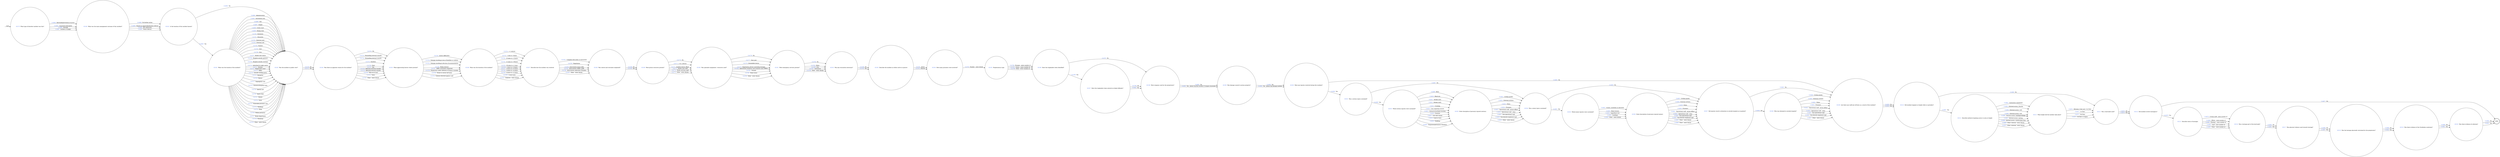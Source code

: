 digraph DISORDER_2 {
  rankdir=LR;
  node [shape = circle];

  START_NODE [label="", shape=none];
  START_NODE -> 63179 [label = "start"];
  END_NODE [label="END", shape="doublecircle"];
  63179 [label=< <FONT COLOR="royalblue">63179 </FONT> What type of disorder incident was this? >];
  63179 -> 63180 [label=< <FONT COLOR="royalblue">214684 </FONT> Barricade/prevention of access >];
  63179 -> 63180 [label=< <FONT COLOR="royalblue">214685 </FONT> Concerted indiscipline >];
  63179 -> 63180 [label=< <FONT COLOR="royalblue">214686 </FONT> Hostage >];
  63179 -> 63180 [label=< <FONT COLOR="royalblue">214687 </FONT> Incident at height >];
  63180 [label=< <FONT COLOR="royalblue">63180 </FONT> What was the main management outcome of this incident? >];
  63180 -> 63181 [label=< <FONT COLOR="royalblue">214688 </FONT> No further action >];
  63180 -> 63181 [label=< <FONT COLOR="royalblue">214689 </FONT> Placed on report/adjudication referral >];
  63180 -> 63181 [label=< <FONT COLOR="royalblue">214690 </FONT> IEP regression >];
  63180 -> 63181 [label=< <FONT COLOR="royalblue">214691 </FONT> Police referral >];
  63181 [label=< <FONT COLOR="royalblue">63181 </FONT> Is the location of this incident known? >];
  63181 -> 63183 [label=< <FONT COLOR="royalblue">214692 </FONT> No >];
  63181 -> 63182 [label=< <FONT COLOR="royalblue">214693 </FONT> Yes >];
  63182 [label=< <FONT COLOR="royalblue">63182 </FONT> What was the location of the incident? >];
  63182 -> 63183 [label=< <FONT COLOR="royalblue">214694 </FONT> Administration >];
  63182 -> 63183 [label=< <FONT COLOR="royalblue">214695 </FONT> Association area >];
  63182 -> 63183 [label=< <FONT COLOR="royalblue">214696 </FONT> Cell >];
  63182 -> 63183 [label=< <FONT COLOR="royalblue">214697 </FONT> Chapel >];
  63182 -> 63183 [label=< <FONT COLOR="royalblue">214698 </FONT> Crown court >];
  63182 -> 63183 [label=< <FONT COLOR="royalblue">214699 </FONT> Dining room >];
  63182 -> 63183 [label=< <FONT COLOR="royalblue">214700 </FONT> Dormitory >];
  63182 -> 63183 [label=< <FONT COLOR="royalblue">214701 </FONT> Education >];
  63182 -> 63183 [label=< <FONT COLOR="royalblue">214702 </FONT> Exercise yard >];
  63182 -> 63183 [label=< <FONT COLOR="royalblue">214703 </FONT> External roof >];
  63182 -> 63183 [label=< <FONT COLOR="royalblue">214704 </FONT> Funeral >];
  63182 -> 63183 [label=< <FONT COLOR="royalblue">214705 </FONT> Gate >];
  63182 -> 63183 [label=< <FONT COLOR="royalblue">214706 </FONT> Gym >];
  63182 -> 63183 [label=< <FONT COLOR="royalblue">214707 </FONT> Health care centre >];
  63182 -> 63183 [label=< <FONT COLOR="royalblue">214708 </FONT> Hospital outside (patient) >];
  63182 -> 63183 [label=< <FONT COLOR="royalblue">214709 </FONT> Hospital outside (visiting) >];
  63182 -> 63183 [label=< <FONT COLOR="royalblue">214710 </FONT> Induction/1st night centre >];
  63182 -> 63183 [label=< <FONT COLOR="royalblue">214711 </FONT> Kitchen >];
  63182 -> 63183 [label=< <FONT COLOR="royalblue">214712 </FONT> Magistrates court >];
  63182 -> 63183 [label=< <FONT COLOR="royalblue">214713 </FONT> Office >];
  63182 -> 63183 [label=< <FONT COLOR="royalblue">214714 </FONT> Outside working party >];
  63182 -> 63183 [label=< <FONT COLOR="royalblue">214715 </FONT> Reception >];
  63182 -> 63183 [label=< <FONT COLOR="royalblue">214716 </FONT> Recess >];
  63182 -> 63183 [label=< <FONT COLOR="royalblue">214717 </FONT> Segregation unit >];
  63182 -> 63183 [label=< <FONT COLOR="royalblue">214718 </FONT> Showers/changing room >];
  63182 -> 63183 [label=< <FONT COLOR="royalblue">214719 </FONT> Special unit >];
  63182 -> 63183 [label=< <FONT COLOR="royalblue">214720 </FONT> Sports field >];
  63182 -> 63183 [label=< <FONT COLOR="royalblue">214721 </FONT> Vehicle >];
  63182 -> 63183 [label=< <FONT COLOR="royalblue">214722 </FONT> Visits >];
  63182 -> 63183 [label=< <FONT COLOR="royalblue">214723 </FONT> Vulnerable prisoners unit >];
  63182 -> 63183 [label=< <FONT COLOR="royalblue">214724 </FONT> Weddings >];
  63182 -> 63183 [label=< <FONT COLOR="royalblue">214725 </FONT> Wing >];
  63182 -> 63183 [label=< <FONT COLOR="royalblue">214726 </FONT> Within perimeter >];
  63182 -> 63183 [label=< <FONT COLOR="royalblue">214727 </FONT> Works department >];
  63182 -> 63183 [label=< <FONT COLOR="royalblue">214728 </FONT> Workshop >];
  63182 -> 63183 [label=< <FONT COLOR="royalblue">214729 </FONT> Other - enter details >];
  63183 [label=< <FONT COLOR="royalblue">63183 </FONT> Was the incident in public view? >];
  63183 -> 63184 [label=< <FONT COLOR="royalblue">214730 </FONT> No >];
  63183 -> 63184 [label=< <FONT COLOR="royalblue">214731 </FONT> Yes >];
  63184 [label=< <FONT COLOR="royalblue">63184 </FONT> Was there an apparent reason for the incident? >];
  63184 -> 63185 [label=< <FONT COLOR="royalblue">214732 </FONT> No >];
  63184 -> 63185 [label=< <FONT COLOR="royalblue">214733 </FONT> Demanding external transfer >];
  63184 -> 63185 [label=< <FONT COLOR="royalblue">214734 </FONT> Demanding internal transfer >];
  63184 -> 63185 [label=< <FONT COLOR="royalblue">214735 </FONT> Facilities >];
  63184 -> 63185 [label=< <FONT COLOR="royalblue">214736 </FONT> Food >];
  63184 -> 63185 [label=< <FONT COLOR="royalblue">214737 </FONT> Pay >];
  63184 -> 63185 [label=< <FONT COLOR="royalblue">214738 </FONT> Refusing external transfer >];
  63184 -> 63185 [label=< <FONT COLOR="royalblue">214739 </FONT> Refusing internal transfer >];
  63184 -> 63185 [label=< <FONT COLOR="royalblue">214740 </FONT> Time out of cell >];
  63184 -> 63185 [label=< <FONT COLOR="royalblue">214741 </FONT> Visits >];
  63184 -> 63185 [label=< <FONT COLOR="royalblue">214742 </FONT> Other - enter details >];
  63185 [label=< <FONT COLOR="royalblue">63185 </FONT> What aggravating factors where present? >];
  63185 -> 63186 [label=< <FONT COLOR="royalblue">214743 </FONT> Access difficulties >];
  63185 -> 63186 [label=< <FONT COLOR="royalblue">214744 </FONT> Damage resulting in loss of facilities or utilities >];
  63185 -> 63186 [label=< <FONT COLOR="royalblue">214745 </FONT> Damage resulting in the loss of accommodation >];
  63185 -> 63186 [label=< <FONT COLOR="royalblue">214746 </FONT> Media interest >];
  63185 -> 63186 [label=< <FONT COLOR="royalblue">214747 </FONT> ORRU assistance requested >];
  63185 -> 63186 [label=< <FONT COLOR="royalblue">214748 </FONT> Perpetrator under influence of drugs or alcohol >];
  63185 -> 63186 [label=< <FONT COLOR="royalblue">214749 </FONT> Threat or actual self harm >];
  63185 -> 63186 [label=< <FONT COLOR="royalblue">214750 </FONT> Violence directed against staff >];
  63186 [label=< <FONT COLOR="royalblue">63186 </FONT> What was the duration of the incident? >];
  63186 -> 63187 [label=< <FONT COLOR="royalblue">214751 </FONT> &lt; 1 minute >];
  63186 -> 63187 [label=< <FONT COLOR="royalblue">214752 </FONT> 1 min to &lt;5mins >];
  63186 -> 63187 [label=< <FONT COLOR="royalblue">214753 </FONT> 10 mins to &lt;15mins >];
  63186 -> 63187 [label=< <FONT COLOR="royalblue">214754 </FONT> 15 mins to &lt;30mins >];
  63186 -> 63187 [label=< <FONT COLOR="royalblue">214755 </FONT> 30 mins to &lt;1 hour >];
  63186 -> 63187 [label=< <FONT COLOR="royalblue">214756 </FONT> 1 hour to &lt;2 hours >];
  63186 -> 63187 [label=< <FONT COLOR="royalblue">214757 </FONT> 2 hours to &lt;3 hours >];
  63186 -> 63187 [label=< <FONT COLOR="royalblue">214758 </FONT> 3 hours to &lt;4 hours >];
  63186 -> 63187 [label=< <FONT COLOR="royalblue">214759 </FONT> 4 hours to &lt;5 hours >];
  63186 -> 63187 [label=< <FONT COLOR="royalblue">214760 </FONT> 5 hours plus >];
  63186 -> 63187 [label=< <FONT COLOR="royalblue">214761 </FONT> Unknown - enter details >];
  63187 [label=< <FONT COLOR="royalblue">63187 </FONT> Describe how the incident was resolved >];
  63187 -> 63188 [label=< <FONT COLOR="royalblue">214762 </FONT> Complied with order or instruction >];
  63187 -> 63188 [label=< <FONT COLOR="royalblue">214763 </FONT> Negotiation >];
  63187 -> 63188 [label=< <FONT COLOR="royalblue">214764 </FONT> Intervention (local staff) >];
  63187 -> 63188 [label=< <FONT COLOR="royalblue">214765 </FONT> Intervention (ORRU staff) >];
  63187 -> 63188 [label=< <FONT COLOR="royalblue">214766 </FONT> Intervention (operation Tornado) >];
  63187 -> 63188 [label=< <FONT COLOR="royalblue">214767 </FONT> Other - enter details >];
  63188 [label=< <FONT COLOR="royalblue">63188 </FONT> Was control and restraints employed? >];
  63188 -> 63189 [label=< <FONT COLOR="royalblue">214768 </FONT> No >];
  63188 -> 63189 [label=< <FONT COLOR="royalblue">214769 </FONT> Yes >];
  63189 [label=< <FONT COLOR="royalblue">63189 </FONT> Were prison resources present? >];
  63189 -> 63190 [label=< <FONT COLOR="royalblue">214770 </FONT> No >];
  63189 -> 63190 [label=< <FONT COLOR="royalblue">214771 </FONT> C &amp; r advisor >];
  63189 -> 63190 [label=< <FONT COLOR="royalblue">214772 </FONT> Incident liaison officer >];
  63189 -> 63190 [label=< <FONT COLOR="royalblue">214773 </FONT> Health care staff >];
  63189 -> 63190 [label=< <FONT COLOR="royalblue">214774 </FONT> Works services staff >];
  63189 -> 63190 [label=< <FONT COLOR="royalblue">214775 </FONT> Other - enter details >];
  63190 [label=< <FONT COLOR="royalblue">63190 </FONT> Was specialist equipment / resources used? >];
  63190 -> 63191 [label=< <FONT COLOR="royalblue">214776 </FONT> No >];
  63190 -> 63191 [label=< <FONT COLOR="royalblue">214777 </FONT> Door jack >];
  63190 -> 63191 [label=< <FONT COLOR="royalblue">214778 </FONT> Extendable batons >];
  63190 -> 63191 [label=< <FONT COLOR="royalblue">214779 </FONT> Negotiation adviser (including hostage) >];
  63190 -> 63191 [label=< <FONT COLOR="royalblue">214780 </FONT> Operational resilience and response unit (ORRU) >];
  63190 -> 63191 [label=< <FONT COLOR="royalblue">214781 </FONT> Tornado >];
  63190 -> 63191 [label=< <FONT COLOR="royalblue">214782 </FONT> Water hoses >];
  63190 -> 63191 [label=< <FONT COLOR="royalblue">214783 </FONT> Other - enter details >];
  63191 [label=< <FONT COLOR="royalblue">63191 </FONT> Were emergency services present? >];
  63191 -> 63192 [label=< <FONT COLOR="royalblue">214784 </FONT> No >];
  63191 -> 63192 [label=< <FONT COLOR="royalblue">214785 </FONT> Police >];
  63191 -> 63192 [label=< <FONT COLOR="royalblue">214786 </FONT> Fire >];
  63191 -> 63192 [label=< <FONT COLOR="royalblue">214787 </FONT> Ambulance >];
  63191 -> 63192 [label=< <FONT COLOR="royalblue">214788 </FONT> Other - enter details >];
  63192 [label=< <FONT COLOR="royalblue">63192 </FONT> Was any evacuation necessary? >];
  63192 -> 63193 [label=< <FONT COLOR="royalblue">214789 </FONT> No >];
  63192 -> 63193 [label=< <FONT COLOR="royalblue">214790 </FONT> Yes >];
  63193 [label=< <FONT COLOR="royalblue">63193 </FONT> Describe the incident as either active or passive >];
  63193 -> 63194 [label=< <FONT COLOR="royalblue">214791 </FONT> Active >];
  63193 -> 63194 [label=< <FONT COLOR="royalblue">214792 </FONT> Passive >];
  63194 [label=< <FONT COLOR="royalblue">63194 </FONT> How many prisoners were involved? >];
  63194 -> 63195 [label=< <FONT COLOR="royalblue">214793 </FONT> Number - enter details >];
  63195 [label=< <FONT COLOR="royalblue">63195 </FONT> Perpetrator(s) type >];
  63195 -> 63196 [label=< <FONT COLOR="royalblue">214794 </FONT> Prisoner - enter number of >];
  63195 -> 63196 [label=< <FONT COLOR="royalblue">214795 </FONT> Visitor - enter number of >];
  63195 -> 63196 [label=< <FONT COLOR="royalblue">214796 </FONT> Other - enter number of >];
  63196 [label=< <FONT COLOR="royalblue">63196 </FONT> Have the ringleaders been identified? >];
  63196 -> 63198 [label=< <FONT COLOR="royalblue">214797 </FONT> No >];
  63196 -> 63197 [label=< <FONT COLOR="royalblue">214798 </FONT> Yes >];
  63197 [label=< <FONT COLOR="royalblue">63197 </FONT> Have the ringleaders been entered on linked offender? >];
  63197 -> 63198 [label=< <FONT COLOR="royalblue">214799 </FONT> No >];
  63197 -> 63198 [label=< <FONT COLOR="royalblue">214800 </FONT> Yes >];
  63198 [label=< <FONT COLOR="royalblue">63198 </FONT> Were weapons used by the perpetrator? >];
  63198 -> 63199 [label=< <FONT COLOR="royalblue">214801 </FONT> No >];
  63198 -> 63199 [label=< <FONT COLOR="royalblue">214802 </FONT> Yes - please log find incident if weapon recovered >];
  63199 [label=< <FONT COLOR="royalblue">63199 </FONT> Was damage caused to prison property? >];
  63199 -> 63200 [label=< <FONT COLOR="royalblue">214803 </FONT> No >];
  63199 -> 63200 [label=< <FONT COLOR="royalblue">214804 </FONT> Yes - please log damage incident >];
  63200 [label=< <FONT COLOR="royalblue">63200 </FONT> Were any injuries received during this incident? >];
  63200 -> 63209 [label=< <FONT COLOR="royalblue">214805 </FONT> No >];
  63200 -> 63201 [label=< <FONT COLOR="royalblue">214806 </FONT> Yes >];
  63201 [label=< <FONT COLOR="royalblue">63201 </FONT> Was a serious injury sustained? >];
  63201 -> 63204 [label=< <FONT COLOR="royalblue">214807 </FONT> No >];
  63201 -> 63202 [label=< <FONT COLOR="royalblue">214808 </FONT> Yes >];
  63202 [label=< <FONT COLOR="royalblue">63202 </FONT> Which serious injuries were sustained? >];
  63202 -> 63203 [label=< <FONT COLOR="royalblue">214809 </FONT> Bites >];
  63202 -> 63203 [label=< <FONT COLOR="royalblue">214810 </FONT> Black eye >];
  63202 -> 63203 [label=< <FONT COLOR="royalblue">214811 </FONT> Broken nose >];
  63202 -> 63203 [label=< <FONT COLOR="royalblue">214812 </FONT> Broken teeth >];
  63202 -> 63203 [label=< <FONT COLOR="royalblue">214813 </FONT> Crushing >];
  63202 -> 63203 [label=< <FONT COLOR="royalblue">214814 </FONT> Cuts requiring sutures >];
  63202 -> 63203 [label=< <FONT COLOR="royalblue">214815 </FONT> Extensive/multiple bruising >];
  63202 -> 63203 [label=< <FONT COLOR="royalblue">214816 </FONT> Fracture >];
  63202 -> 63203 [label=< <FONT COLOR="royalblue">214817 </FONT> Gun shot wound >];
  63202 -> 63203 [label=< <FONT COLOR="royalblue">214818 </FONT> Scald or burn >];
  63202 -> 63203 [label=< <FONT COLOR="royalblue">214819 </FONT> Stabbing >];
  63202 -> 63203 [label=< <FONT COLOR="royalblue">214820 </FONT> Temporary/permanent blindness >];
  63203 [label=< <FONT COLOR="royalblue">63203 </FONT> Enter desciption of person(s) injured (serious) >];
  63203 -> 63204 [label=< <FONT COLOR="royalblue">214821 </FONT> Civilian grades >];
  63203 -> 63204 [label=< <FONT COLOR="royalblue">214822 </FONT> External civilians >];
  63203 -> 63204 [label=< <FONT COLOR="royalblue">214823 </FONT> Police >];
  63203 -> 63204 [label=< <FONT COLOR="royalblue">214824 </FONT> Prisoners >];
  63203 -> 63204 [label=< <FONT COLOR="royalblue">214825 </FONT> Operational staff - prison officer >];
  63203 -> 63204 [label=< <FONT COLOR="royalblue">214826 </FONT> Operational staff - other >];
  63203 -> 63204 [label=< <FONT COLOR="royalblue">214827 </FONT> Non-operational staff >];
  63203 -> 63204 [label=< <FONT COLOR="royalblue">214828 </FONT> Non-directly employed staff >];
  63203 -> 63204 [label=< <FONT COLOR="royalblue">214829 </FONT> Other - enter details >];
  63204 [label=< <FONT COLOR="royalblue">63204 </FONT> Was a minor injury sustained? >];
  63204 -> 63207 [label=< <FONT COLOR="royalblue">214830 </FONT> No >];
  63204 -> 63205 [label=< <FONT COLOR="royalblue">214831 </FONT> Yes >];
  63205 [label=< <FONT COLOR="royalblue">63205 </FONT> Which minor injuries were sustained? >];
  63205 -> 63206 [label=< <FONT COLOR="royalblue">214832 </FONT> Grazes, scratches or abrasions >];
  63205 -> 63206 [label=< <FONT COLOR="royalblue">214833 </FONT> Minor bruises >];
  63205 -> 63206 [label=< <FONT COLOR="royalblue">214834 </FONT> Superficial cuts >];
  63205 -> 63206 [label=< <FONT COLOR="royalblue">214835 </FONT> Swellings >];
  63205 -> 63206 [label=< <FONT COLOR="royalblue">214836 </FONT> Other - enter details >];
  63206 [label=< <FONT COLOR="royalblue">63206 </FONT> Enter description of person(s) injured (minor) >];
  63206 -> 63207 [label=< <FONT COLOR="royalblue">214837 </FONT> Civilian grades >];
  63206 -> 63207 [label=< <FONT COLOR="royalblue">214838 </FONT> External civilians >];
  63206 -> 63207 [label=< <FONT COLOR="royalblue">214839 </FONT> Police >];
  63206 -> 63207 [label=< <FONT COLOR="royalblue">214840 </FONT> Prisoners >];
  63206 -> 63207 [label=< <FONT COLOR="royalblue">214841 </FONT> Operational staff - prison officer >];
  63206 -> 63207 [label=< <FONT COLOR="royalblue">214842 </FONT> Operational staff - other >];
  63206 -> 63207 [label=< <FONT COLOR="royalblue">214843 </FONT> Non-operational staff >];
  63206 -> 63207 [label=< <FONT COLOR="royalblue">214844 </FONT> Non-directly employed staff >];
  63206 -> 63207 [label=< <FONT COLOR="royalblue">214845 </FONT> Other - enter details >, color="#DDD"];
  63206 -> 63207 [label=< <FONT COLOR="royalblue">214846 </FONT> Other - enter details >];
  63207 [label=< <FONT COLOR="royalblue">63207 </FONT> Did injuries result in detention in outside hospital as in-patient? >];
  63207 -> 63209 [label=< <FONT COLOR="royalblue">214847 </FONT> No >];
  63207 -> 63208 [label=< <FONT COLOR="royalblue">214848 </FONT> Yes >];
  63208 [label=< <FONT COLOR="royalblue">63208 </FONT> Who was detained in outside hospital? >];
  63208 -> 63209 [label=< <FONT COLOR="royalblue">214849 </FONT> Civilian grades >];
  63208 -> 63209 [label=< <FONT COLOR="royalblue">214850 </FONT> External civilians >];
  63208 -> 63209 [label=< <FONT COLOR="royalblue">214851 </FONT> Police >];
  63208 -> 63209 [label=< <FONT COLOR="royalblue">214852 </FONT> Prisoners >];
  63208 -> 63209 [label=< <FONT COLOR="royalblue">214853 </FONT> Operational staff - prison officer >];
  63208 -> 63209 [label=< <FONT COLOR="royalblue">214854 </FONT> Operational staff - other >];
  63208 -> 63209 [label=< <FONT COLOR="royalblue">214855 </FONT> Non-operational staff >];
  63208 -> 63209 [label=< <FONT COLOR="royalblue">214856 </FONT> Non-directly employed staff >];
  63208 -> 63209 [label=< <FONT COLOR="royalblue">214857 </FONT> Other - enter details >];
  63209 [label=< <FONT COLOR="royalblue">63209 </FONT> Are there any staff now off duty as a result of this incident? >];
  63209 -> 63210 [label=< <FONT COLOR="royalblue">214858 </FONT> No >];
  63209 -> 63210 [label=< <FONT COLOR="royalblue">214859 </FONT> Yes >];
  63210 [label=< <FONT COLOR="royalblue">63210 </FONT> Did incident happent at height (fully or partially)? >];
  63210 -> 63213 [label=< <FONT COLOR="royalblue">214860 </FONT> No >];
  63210 -> 63211 [label=< <FONT COLOR="royalblue">214861 </FONT> Yes >];
  63211 [label=< <FONT COLOR="royalblue">63211 </FONT> Describe method of gaining access to area at height >];
  63211 -> 63212 [label=< <FONT COLOR="royalblue">214862 </FONT> Contractors equipment >];
  63211 -> 63212 [label=< <FONT COLOR="royalblue">214863 </FONT> External access: fencing >];
  63211 -> 63212 [label=< <FONT COLOR="royalblue">214864 </FONT> External access: roof >];
  63211 -> 63212 [label=< <FONT COLOR="royalblue">214865 </FONT> External access: tree >];
  63211 -> 63212 [label=< <FONT COLOR="royalblue">214866 </FONT> Internal access: landings/railings >];
  63211 -> 63212 [label=< <FONT COLOR="royalblue">214867 </FONT> Internal access: netting >];
  63211 -> 63212 [label=< <FONT COLOR="royalblue">214868 </FONT> Internal access: window/gate bars >];
  63211 -> 63212 [label=< <FONT COLOR="royalblue">214869 </FONT> Other: internal - enter details >];
  63211 -> 63212 [label=< <FONT COLOR="royalblue">214870 </FONT> Other: external - enter details >];
  63212 [label=< <FONT COLOR="royalblue">63212 </FONT> What height did the incident take place? >];
  63212 -> 63213 [label=< <FONT COLOR="royalblue">214871 </FONT> Between 3 feet and &lt;1st floor >];
  63212 -> 63213 [label=< <FONT COLOR="royalblue">214872 </FONT> 1st floor >];
  63212 -> 63213 [label=< <FONT COLOR="royalblue">214873 </FONT> 2nd floor >];
  63212 -> 63213 [label=< <FONT COLOR="royalblue">214874 </FONT> 3rd floor or higher >];
  63213 [label=< <FONT COLOR="royalblue">63213 </FONT> Was a barricade used? >];
  63213 -> 63214 [label=< <FONT COLOR="royalblue">214875 </FONT> No >];
  63213 -> 63214 [label=< <FONT COLOR="royalblue">214876 </FONT> Yes >];
  63214 [label=< <FONT COLOR="royalblue">63214 </FONT> Did incident involve hostage(s)? >];
  63214 -> END_NODE [label=< <FONT COLOR="royalblue">214877 </FONT> No >];
  63214 -> 63215 [label=< <FONT COLOR="royalblue">214878 </FONT> Yes >];
  63215 [label=< <FONT COLOR="royalblue">63215 </FONT> Describe status of hostages >];
  63215 -> 63216 [label=< <FONT COLOR="royalblue">214879 </FONT> Civilian staff - state number of >];
  63215 -> 63216 [label=< <FONT COLOR="royalblue">214880 </FONT> Officer - state number of >];
  63215 -> 63216 [label=< <FONT COLOR="royalblue">214881 </FONT> Prisoner - state number of >];
  63215 -> 63216 [label=< <FONT COLOR="royalblue">214882 </FONT> Staff - state number of >];
  63215 -> 63216 [label=< <FONT COLOR="royalblue">214883 </FONT> Other - state number of >];
  63216 [label=< <FONT COLOR="royalblue">63216 </FONT> Was a hostage part of the barricade? >];
  63216 -> 63217 [label=< <FONT COLOR="royalblue">214884 </FONT> No >];
  63216 -> 63217 [label=< <FONT COLOR="royalblue">214885 </FONT> Yes >];
  63217 [label=< <FONT COLOR="royalblue">63217 </FONT> Was physical violence used towards hostage? >];
  63217 -> 63218 [label=< <FONT COLOR="royalblue">214886 </FONT> No >];
  63217 -> 63218 [label=< <FONT COLOR="royalblue">214887 </FONT> Yes >];
  63218 [label=< <FONT COLOR="royalblue">63218 </FONT> Was the hostage physically restrained by the perpetrator? >];
  63218 -> 63219 [label=< <FONT COLOR="royalblue">214888 </FONT> No >];
  63218 -> 63219 [label=< <FONT COLOR="royalblue">214889 </FONT> Yes >];
  63219 [label=< <FONT COLOR="royalblue">63219 </FONT> Was there evidence of the Stockholm syndrome? >];
  63219 -> 63220 [label=< <FONT COLOR="royalblue">214890 </FONT> No >];
  63219 -> 63220 [label=< <FONT COLOR="royalblue">214891 </FONT> Yes >];
  63220 [label=< <FONT COLOR="royalblue">63220 </FONT> Was there evidence of collusion? >];
  63220 -> END_NODE [label=< <FONT COLOR="royalblue">214892 </FONT> No >];
  63220 -> END_NODE [label=< <FONT COLOR="royalblue">214893 </FONT> Yes >];
}